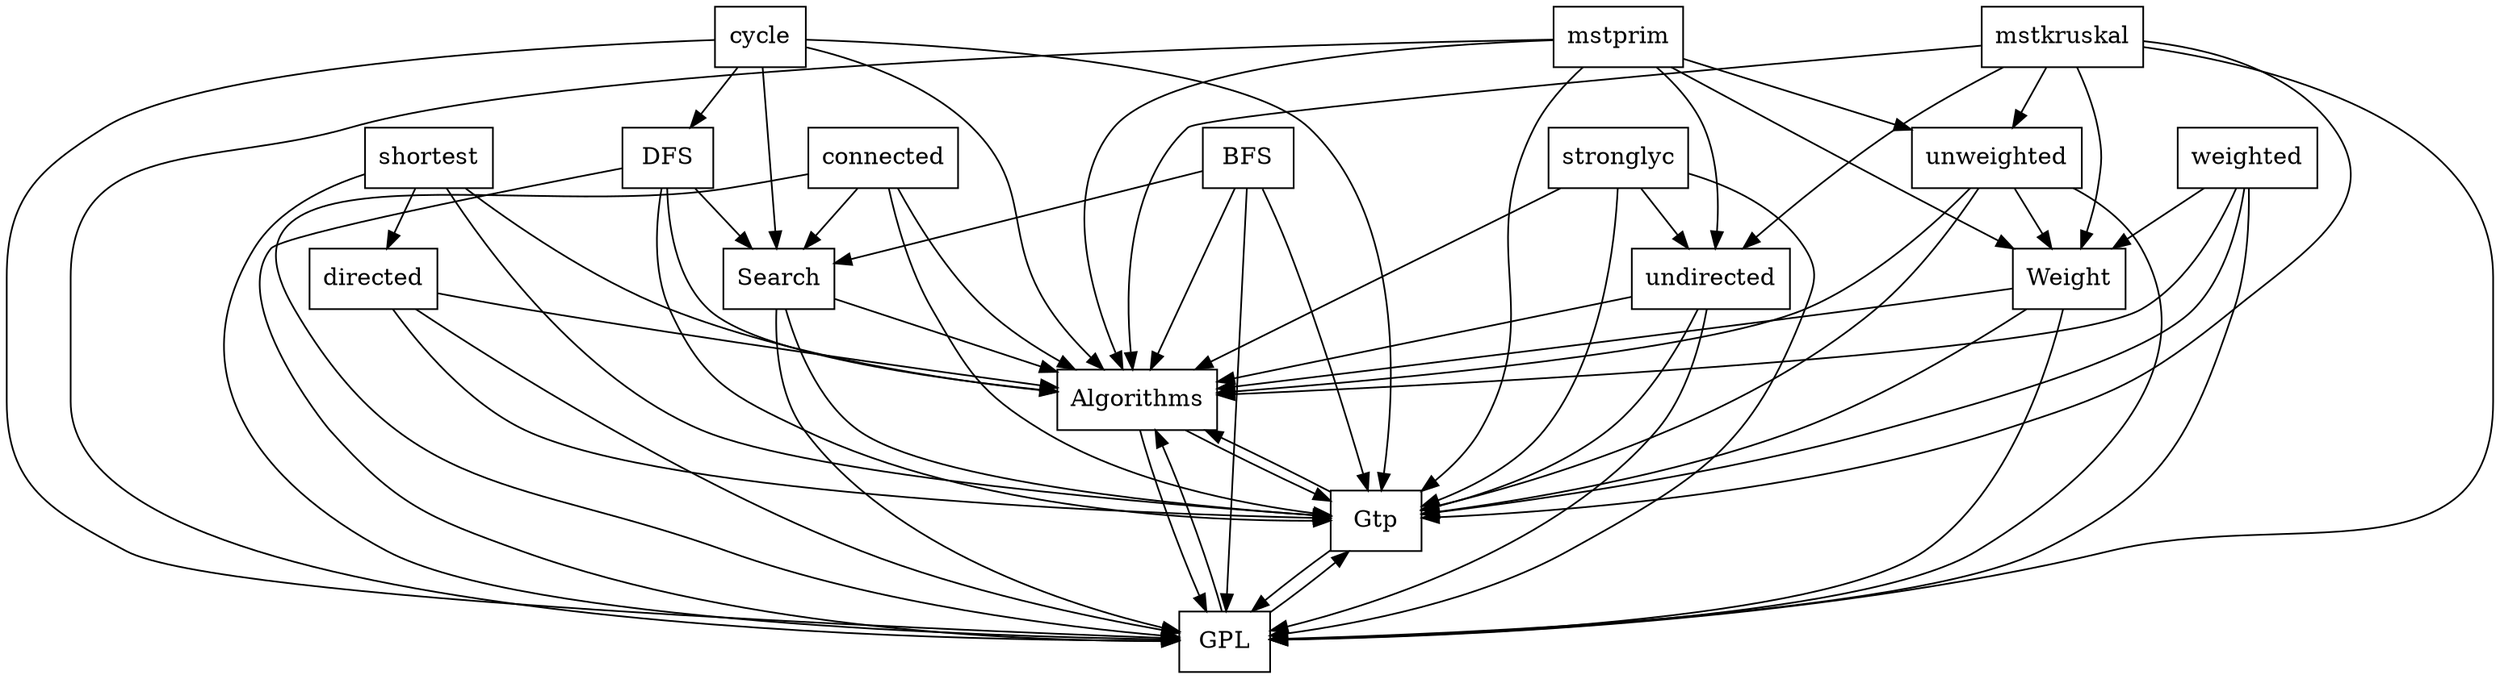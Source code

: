 digraph{
graph [rankdir=TB];
node [shape=box];
edge [arrowhead=normal];
0[label="cycle",]
1[label="Search",]
2[label="shortest",]
3[label="connected",]
4[label="Algorithms",]
5[label="stronglyc",]
6[label="mstprim",]
7[label="mstkruskal",]
8[label="DFS",]
9[label="Gtp",]
10[label="GPL",]
11[label="weighted",]
12[label="undirected",]
13[label="Weight",]
14[label="directed",]
15[label="BFS",]
16[label="unweighted",]
0->1[label="",]
0->4[label="",]
0->8[label="",]
0->9[label="",]
0->10[label="",]
1->4[label="",]
1->9[label="",]
1->10[label="",]
2->4[label="",]
2->9[label="",]
2->10[label="",]
2->14[label="",]
3->1[label="",]
3->4[label="",]
3->9[label="",]
3->10[label="",]
4->9[label="",]
4->10[label="",]
5->4[label="",]
5->9[label="",]
5->10[label="",]
5->12[label="",]
6->4[label="",]
6->9[label="",]
6->10[label="",]
6->12[label="",]
6->13[label="",]
6->16[label="",]
7->4[label="",]
7->9[label="",]
7->10[label="",]
7->12[label="",]
7->13[label="",]
7->16[label="",]
8->1[label="",]
8->4[label="",]
8->9[label="",]
8->10[label="",]
9->4[label="",]
9->10[label="",]
10->4[label="",]
10->9[label="",]
11->4[label="",]
11->9[label="",]
11->10[label="",]
11->13[label="",]
12->4[label="",]
12->9[label="",]
12->10[label="",]
13->4[label="",]
13->9[label="",]
13->10[label="",]
14->4[label="",]
14->9[label="",]
14->10[label="",]
15->1[label="",]
15->4[label="",]
15->9[label="",]
15->10[label="",]
16->4[label="",]
16->9[label="",]
16->10[label="",]
16->13[label="",]
}
